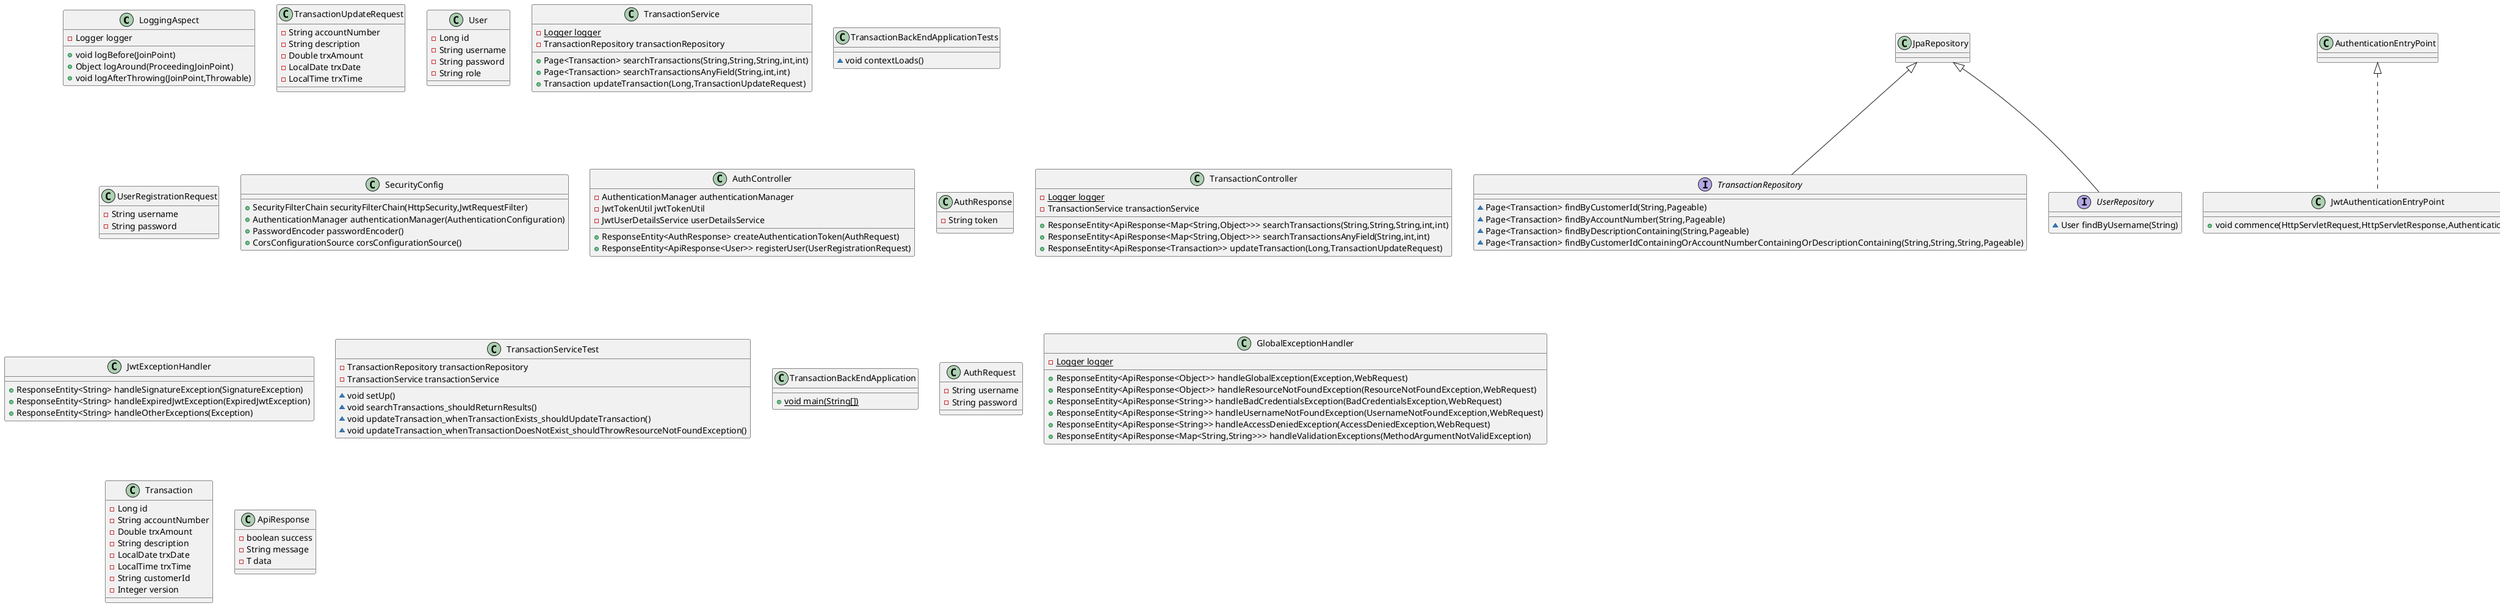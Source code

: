 @startuml
class LoggingAspect {
- Logger logger
+ void logBefore(JoinPoint)
+ Object logAround(ProceedingJoinPoint)
+ void logAfterThrowing(JoinPoint,Throwable)
}


interface TransactionRepository {
~ Page<Transaction> findByCustomerId(String,Pageable)
~ Page<Transaction> findByAccountNumber(String,Pageable)
~ Page<Transaction> findByDescriptionContaining(String,Pageable)
~ Page<Transaction> findByCustomerIdContainingOrAccountNumberContainingOrDescriptionContaining(String,String,String,Pageable)
}

class TransactionUpdateRequest {
- String accountNumber
- String description
- Double trxAmount
- LocalDate trxDate
- LocalTime trxTime
}

class User {
- Long id
- String username
- String password
- String role
}

class TransactionService {
- {static} Logger logger
- TransactionRepository transactionRepository
+ Page<Transaction> searchTransactions(String,String,String,int,int)
+ Page<Transaction> searchTransactionsAnyField(String,int,int)
+ Transaction updateTransaction(Long,TransactionUpdateRequest)
}


class JwtAuthenticationEntryPoint {
+ void commence(HttpServletRequest,HttpServletResponse,AuthenticationException)
}

class TransactionBackEndApplicationTests {
~ void contextLoads()
}

class UserRegistrationRequest {
- String username
- String password
}

class SecurityConfig {
+ SecurityFilterChain securityFilterChain(HttpSecurity,JwtRequestFilter)
+ AuthenticationManager authenticationManager(AuthenticationConfiguration)
+ PasswordEncoder passwordEncoder()
+ CorsConfigurationSource corsConfigurationSource()
}

interface UserRepository {
~ User findByUsername(String)
}

class JwtUserDetailsService {
- UserRepository userRepository
- PasswordEncoder passwordEncoder
+ UserDetails loadUserByUsername(String)
+ User save(User)
}


class AuthController {
- AuthenticationManager authenticationManager
- JwtTokenUtil jwtTokenUtil
- JwtUserDetailsService userDetailsService
+ ResponseEntity<AuthResponse> createAuthenticationToken(AuthRequest)
+ ResponseEntity<ApiResponse<User>> registerUser(UserRegistrationRequest)
}


class JwtRequestFilter {
- {static} Logger logger
- JwtUserDetailsService jwtUserDetailsService
- JwtTokenUtil jwtTokenUtil
# void doFilterInternal(HttpServletRequest,HttpServletResponse,FilterChain)
}


class ResourceNotFoundException {
}
class AuthResponse {
- String token
}

class TransactionController {
- {static} Logger logger
- TransactionService transactionService
+ ResponseEntity<ApiResponse<Map<String,Object>>> searchTransactions(String,String,String,int,int)
+ ResponseEntity<ApiResponse<Map<String,Object>>> searchTransactionsAnyField(String,int,int)
+ ResponseEntity<ApiResponse<Transaction>> updateTransaction(Long,TransactionUpdateRequest)
}


class JwtExceptionHandler {
+ ResponseEntity<String> handleSignatureException(SignatureException)
+ ResponseEntity<String> handleExpiredJwtException(ExpiredJwtException)
+ ResponseEntity<String> handleOtherExceptions(Exception)
}

class JwtTokenUtil {
- {static} long serialVersionUID
+ {static} long JWT_TOKEN_VALIDITY
- {static} Logger logger
- Key secretKey
+ String getUsernameFromToken(String)
+ Date getExpirationDateFromToken(String)
+ T getClaimFromToken(String,Function<Claims,T>)
- Claims getAllClaimsFromToken(String)
- Boolean isTokenExpired(String)
+ String generateToken(UserDetails)
- String doGenerateToken(Map<String,Object>,String)
+ Boolean validateToken(String,UserDetails)
}


class TransactionServiceTest {
- TransactionRepository transactionRepository
- TransactionService transactionService
~ void setUp()
~ void searchTransactions_shouldReturnResults()
~ void updateTransaction_whenTransactionExists_shouldUpdateTransaction()
~ void updateTransaction_whenTransactionDoesNotExist_shouldThrowResourceNotFoundException()
}


class TransactionBackEndApplication {
+ {static} void main(String[])
}

class AuthRequest {
- String username
- String password
}

class GlobalExceptionHandler {
- {static} Logger logger
+ ResponseEntity<ApiResponse<Object>> handleGlobalException(Exception,WebRequest)
+ ResponseEntity<ApiResponse<Object>> handleResourceNotFoundException(ResourceNotFoundException,WebRequest)
+ ResponseEntity<ApiResponse<String>> handleBadCredentialsException(BadCredentialsException,WebRequest)
+ ResponseEntity<ApiResponse<String>> handleUsernameNotFoundException(UsernameNotFoundException,WebRequest)
+ ResponseEntity<ApiResponse<String>> handleAccessDeniedException(AccessDeniedException,WebRequest)
+ ResponseEntity<ApiResponse<Map<String,String>>> handleValidationExceptions(MethodArgumentNotValidException)
}


class Transaction {
- Long id
- String accountNumber
- Double trxAmount
- String description
- LocalDate trxDate
- LocalTime trxTime
- String customerId
- Integer version
}

class ApiResponse {
- boolean success
- String message
- T data
}



JpaRepository <|-- TransactionRepository
AuthenticationEntryPoint <|.. JwtAuthenticationEntryPoint
JpaRepository <|-- UserRepository
UserDetailsService <|.. JwtUserDetailsService
OncePerRequestFilter <|-- JwtRequestFilter
RuntimeException <|-- ResourceNotFoundException
Serializable <|.. JwtTokenUtil
@enduml